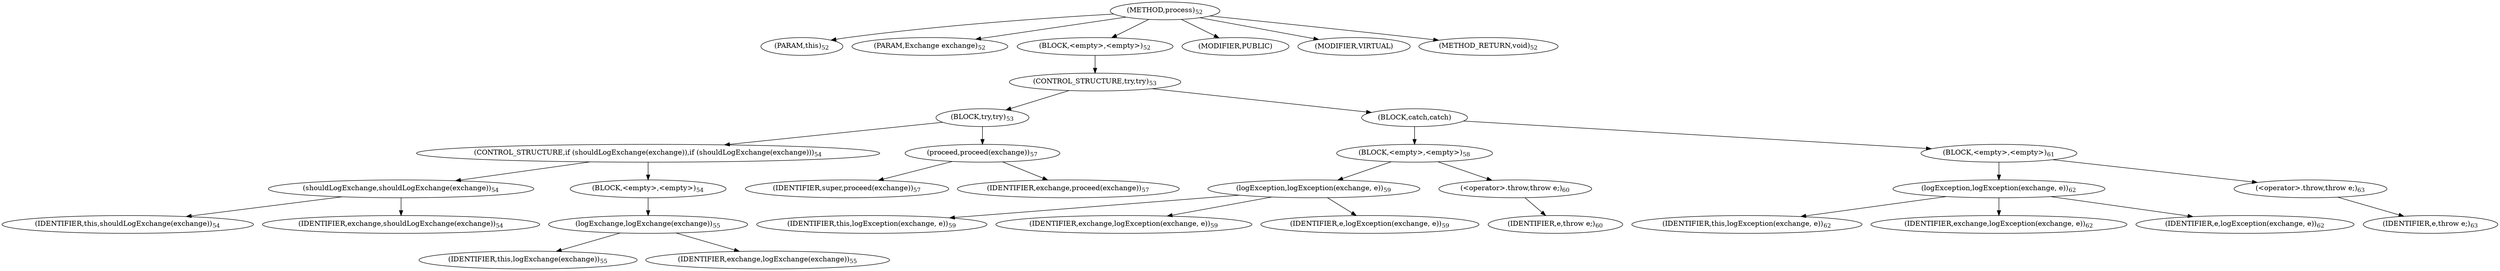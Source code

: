 digraph "process" {  
"111" [label = <(METHOD,process)<SUB>52</SUB>> ]
"8" [label = <(PARAM,this)<SUB>52</SUB>> ]
"112" [label = <(PARAM,Exchange exchange)<SUB>52</SUB>> ]
"113" [label = <(BLOCK,&lt;empty&gt;,&lt;empty&gt;)<SUB>52</SUB>> ]
"114" [label = <(CONTROL_STRUCTURE,try,try)<SUB>53</SUB>> ]
"115" [label = <(BLOCK,try,try)<SUB>53</SUB>> ]
"116" [label = <(CONTROL_STRUCTURE,if (shouldLogExchange(exchange)),if (shouldLogExchange(exchange)))<SUB>54</SUB>> ]
"117" [label = <(shouldLogExchange,shouldLogExchange(exchange))<SUB>54</SUB>> ]
"7" [label = <(IDENTIFIER,this,shouldLogExchange(exchange))<SUB>54</SUB>> ]
"118" [label = <(IDENTIFIER,exchange,shouldLogExchange(exchange))<SUB>54</SUB>> ]
"119" [label = <(BLOCK,&lt;empty&gt;,&lt;empty&gt;)<SUB>54</SUB>> ]
"120" [label = <(logExchange,logExchange(exchange))<SUB>55</SUB>> ]
"9" [label = <(IDENTIFIER,this,logExchange(exchange))<SUB>55</SUB>> ]
"121" [label = <(IDENTIFIER,exchange,logExchange(exchange))<SUB>55</SUB>> ]
"122" [label = <(proceed,proceed(exchange))<SUB>57</SUB>> ]
"123" [label = <(IDENTIFIER,super,proceed(exchange))<SUB>57</SUB>> ]
"124" [label = <(IDENTIFIER,exchange,proceed(exchange))<SUB>57</SUB>> ]
"125" [label = <(BLOCK,catch,catch)> ]
"126" [label = <(BLOCK,&lt;empty&gt;,&lt;empty&gt;)<SUB>58</SUB>> ]
"127" [label = <(logException,logException(exchange, e))<SUB>59</SUB>> ]
"10" [label = <(IDENTIFIER,this,logException(exchange, e))<SUB>59</SUB>> ]
"128" [label = <(IDENTIFIER,exchange,logException(exchange, e))<SUB>59</SUB>> ]
"129" [label = <(IDENTIFIER,e,logException(exchange, e))<SUB>59</SUB>> ]
"130" [label = <(&lt;operator&gt;.throw,throw e;)<SUB>60</SUB>> ]
"131" [label = <(IDENTIFIER,e,throw e;)<SUB>60</SUB>> ]
"132" [label = <(BLOCK,&lt;empty&gt;,&lt;empty&gt;)<SUB>61</SUB>> ]
"133" [label = <(logException,logException(exchange, e))<SUB>62</SUB>> ]
"11" [label = <(IDENTIFIER,this,logException(exchange, e))<SUB>62</SUB>> ]
"134" [label = <(IDENTIFIER,exchange,logException(exchange, e))<SUB>62</SUB>> ]
"135" [label = <(IDENTIFIER,e,logException(exchange, e))<SUB>62</SUB>> ]
"136" [label = <(&lt;operator&gt;.throw,throw e;)<SUB>63</SUB>> ]
"137" [label = <(IDENTIFIER,e,throw e;)<SUB>63</SUB>> ]
"138" [label = <(MODIFIER,PUBLIC)> ]
"139" [label = <(MODIFIER,VIRTUAL)> ]
"140" [label = <(METHOD_RETURN,void)<SUB>52</SUB>> ]
  "111" -> "8" 
  "111" -> "112" 
  "111" -> "113" 
  "111" -> "138" 
  "111" -> "139" 
  "111" -> "140" 
  "113" -> "114" 
  "114" -> "115" 
  "114" -> "125" 
  "115" -> "116" 
  "115" -> "122" 
  "116" -> "117" 
  "116" -> "119" 
  "117" -> "7" 
  "117" -> "118" 
  "119" -> "120" 
  "120" -> "9" 
  "120" -> "121" 
  "122" -> "123" 
  "122" -> "124" 
  "125" -> "126" 
  "125" -> "132" 
  "126" -> "127" 
  "126" -> "130" 
  "127" -> "10" 
  "127" -> "128" 
  "127" -> "129" 
  "130" -> "131" 
  "132" -> "133" 
  "132" -> "136" 
  "133" -> "11" 
  "133" -> "134" 
  "133" -> "135" 
  "136" -> "137" 
}
